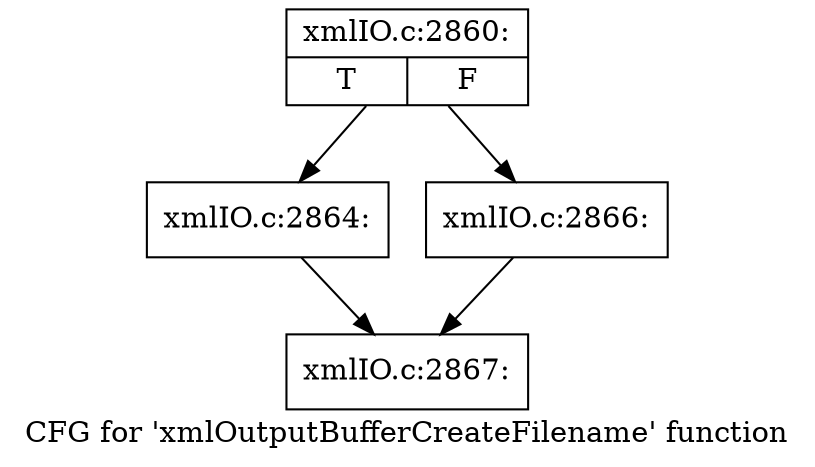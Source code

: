 digraph "CFG for 'xmlOutputBufferCreateFilename' function" {
	label="CFG for 'xmlOutputBufferCreateFilename' function";

	Node0x52ae4c0 [shape=record,label="{xmlIO.c:2860:|{<s0>T|<s1>F}}"];
	Node0x52ae4c0 -> Node0x52c1b50;
	Node0x52ae4c0 -> Node0x52c1ba0;
	Node0x52c1b50 [shape=record,label="{xmlIO.c:2864:}"];
	Node0x52c1b50 -> Node0x52c1210;
	Node0x52c1ba0 [shape=record,label="{xmlIO.c:2866:}"];
	Node0x52c1ba0 -> Node0x52c1210;
	Node0x52c1210 [shape=record,label="{xmlIO.c:2867:}"];
}
